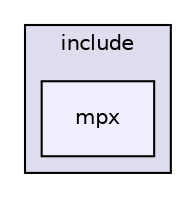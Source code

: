 digraph "include/mpx" {
  compound=true
  node [ fontsize="10", fontname="Helvetica"];
  edge [ labelfontsize="10", labelfontname="Helvetica"];
  subgraph clusterdir_d44c64559bbebec7f509842c48db8b23 {
    graph [ bgcolor="#ddddee", pencolor="black", label="include" fontname="Helvetica", fontsize="10", URL="dir_d44c64559bbebec7f509842c48db8b23.html"]
  dir_0259555adfc593a79b5d2afb061087a6 [shape=box, label="mpx", style="filled", fillcolor="#eeeeff", pencolor="black", URL="dir_0259555adfc593a79b5d2afb061087a6.html"];
  }
}
